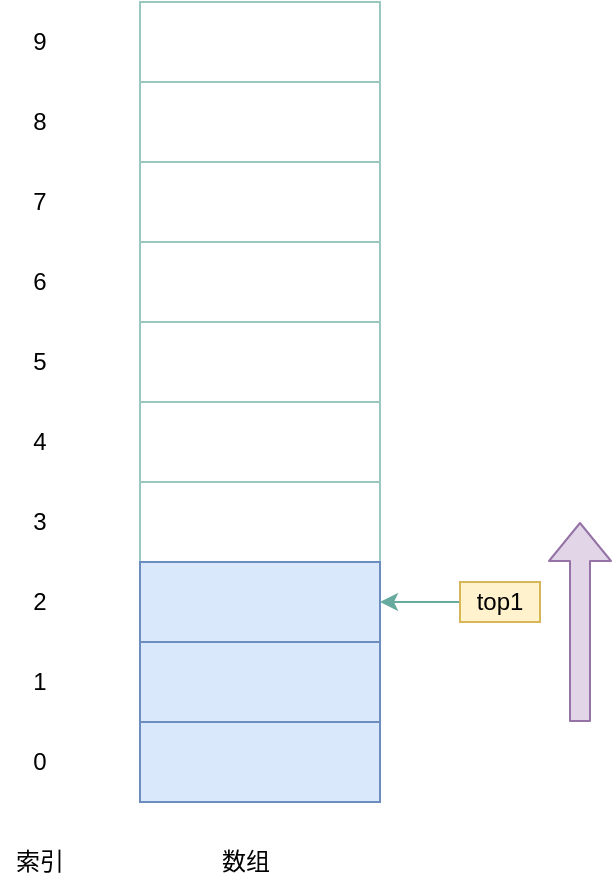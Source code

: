 <mxfile version="12.3.2" type="device" pages="1"><diagram id="Q98RCNjngxEsO4y_ILc-" name="Page-1"><mxGraphModel dx="946" dy="600" grid="1" gridSize="10" guides="1" tooltips="1" connect="1" arrows="1" fold="1" page="1" pageScale="1" pageWidth="827" pageHeight="1169" math="0" shadow="0"><root><mxCell id="0"/><mxCell id="1" parent="0"/><mxCell id="UFuRU1SD1LIcdkDpGnQ3-1" value="" style="rounded=0;whiteSpace=wrap;html=1;strokeColor=#9AC7BF;" vertex="1" parent="1"><mxGeometry x="360" y="120" width="120" height="40" as="geometry"/></mxCell><mxCell id="UFuRU1SD1LIcdkDpGnQ3-2" value="" style="rounded=0;whiteSpace=wrap;html=1;strokeColor=#9AC7BF;" vertex="1" parent="1"><mxGeometry x="360" y="160" width="120" height="40" as="geometry"/></mxCell><mxCell id="UFuRU1SD1LIcdkDpGnQ3-3" value="" style="rounded=0;whiteSpace=wrap;html=1;strokeColor=#9AC7BF;" vertex="1" parent="1"><mxGeometry x="360" y="200" width="120" height="40" as="geometry"/></mxCell><mxCell id="UFuRU1SD1LIcdkDpGnQ3-4" value="" style="rounded=0;whiteSpace=wrap;html=1;strokeColor=#9AC7BF;" vertex="1" parent="1"><mxGeometry x="360" y="240" width="120" height="40" as="geometry"/></mxCell><mxCell id="UFuRU1SD1LIcdkDpGnQ3-5" value="" style="rounded=0;whiteSpace=wrap;html=1;strokeColor=#9AC7BF;" vertex="1" parent="1"><mxGeometry x="360" y="280" width="120" height="40" as="geometry"/></mxCell><mxCell id="UFuRU1SD1LIcdkDpGnQ3-6" value="" style="rounded=0;whiteSpace=wrap;html=1;strokeColor=#6c8ebf;fillColor=#dae8fc;" vertex="1" parent="1"><mxGeometry x="360" y="320" width="120" height="40" as="geometry"/></mxCell><mxCell id="UFuRU1SD1LIcdkDpGnQ3-7" value="" style="rounded=0;whiteSpace=wrap;html=1;strokeColor=#6c8ebf;fillColor=#dae8fc;" vertex="1" parent="1"><mxGeometry x="360" y="360" width="120" height="40" as="geometry"/></mxCell><mxCell id="UFuRU1SD1LIcdkDpGnQ3-8" value="" style="rounded=0;whiteSpace=wrap;html=1;strokeColor=#6c8ebf;fillColor=#dae8fc;" vertex="1" parent="1"><mxGeometry x="360" y="400" width="120" height="40" as="geometry"/></mxCell><mxCell id="UFuRU1SD1LIcdkDpGnQ3-9" value="0" style="text;html=1;strokeColor=none;fillColor=none;align=center;verticalAlign=middle;whiteSpace=wrap;rounded=0;" vertex="1" parent="1"><mxGeometry x="290" y="410" width="40" height="20" as="geometry"/></mxCell><mxCell id="UFuRU1SD1LIcdkDpGnQ3-10" value="1" style="text;html=1;strokeColor=none;fillColor=none;align=center;verticalAlign=middle;whiteSpace=wrap;rounded=0;" vertex="1" parent="1"><mxGeometry x="290" y="370" width="40" height="20" as="geometry"/></mxCell><mxCell id="UFuRU1SD1LIcdkDpGnQ3-11" value="2" style="text;html=1;strokeColor=none;fillColor=none;align=center;verticalAlign=middle;whiteSpace=wrap;rounded=0;" vertex="1" parent="1"><mxGeometry x="290" y="330" width="40" height="20" as="geometry"/></mxCell><mxCell id="UFuRU1SD1LIcdkDpGnQ3-12" value="3" style="text;html=1;strokeColor=none;fillColor=none;align=center;verticalAlign=middle;whiteSpace=wrap;rounded=0;" vertex="1" parent="1"><mxGeometry x="290" y="290" width="40" height="20" as="geometry"/></mxCell><mxCell id="UFuRU1SD1LIcdkDpGnQ3-13" value="4" style="text;html=1;strokeColor=none;fillColor=none;align=center;verticalAlign=middle;whiteSpace=wrap;rounded=0;" vertex="1" parent="1"><mxGeometry x="290" y="250" width="40" height="20" as="geometry"/></mxCell><mxCell id="UFuRU1SD1LIcdkDpGnQ3-14" value="5" style="text;html=1;strokeColor=none;fillColor=none;align=center;verticalAlign=middle;whiteSpace=wrap;rounded=0;" vertex="1" parent="1"><mxGeometry x="290" y="210" width="40" height="20" as="geometry"/></mxCell><mxCell id="UFuRU1SD1LIcdkDpGnQ3-15" value="6" style="text;html=1;strokeColor=none;fillColor=none;align=center;verticalAlign=middle;whiteSpace=wrap;rounded=0;" vertex="1" parent="1"><mxGeometry x="290" y="170" width="40" height="20" as="geometry"/></mxCell><mxCell id="UFuRU1SD1LIcdkDpGnQ3-16" value="7" style="text;html=1;strokeColor=none;fillColor=none;align=center;verticalAlign=middle;whiteSpace=wrap;rounded=0;" vertex="1" parent="1"><mxGeometry x="290" y="130" width="40" height="20" as="geometry"/></mxCell><mxCell id="UFuRU1SD1LIcdkDpGnQ3-17" value="" style="rounded=0;whiteSpace=wrap;html=1;strokeColor=#9AC7BF;" vertex="1" parent="1"><mxGeometry x="360" y="80" width="120" height="40" as="geometry"/></mxCell><mxCell id="UFuRU1SD1LIcdkDpGnQ3-18" value="8" style="text;html=1;strokeColor=none;fillColor=none;align=center;verticalAlign=middle;whiteSpace=wrap;rounded=0;" vertex="1" parent="1"><mxGeometry x="290" y="90" width="40" height="20" as="geometry"/></mxCell><mxCell id="UFuRU1SD1LIcdkDpGnQ3-19" value="" style="rounded=0;whiteSpace=wrap;html=1;strokeColor=#9AC7BF;" vertex="1" parent="1"><mxGeometry x="360" y="40" width="120" height="40" as="geometry"/></mxCell><mxCell id="UFuRU1SD1LIcdkDpGnQ3-20" value="9" style="text;html=1;strokeColor=none;fillColor=none;align=center;verticalAlign=middle;whiteSpace=wrap;rounded=0;" vertex="1" parent="1"><mxGeometry x="290" y="50" width="40" height="20" as="geometry"/></mxCell><mxCell id="UFuRU1SD1LIcdkDpGnQ3-26" style="edgeStyle=orthogonalEdgeStyle;rounded=0;orthogonalLoop=1;jettySize=auto;html=1;entryX=1;entryY=0.5;entryDx=0;entryDy=0;strokeColor=#67AB9F;" edge="1" parent="1" source="UFuRU1SD1LIcdkDpGnQ3-23" target="UFuRU1SD1LIcdkDpGnQ3-6"><mxGeometry relative="1" as="geometry"/></mxCell><mxCell id="UFuRU1SD1LIcdkDpGnQ3-23" value="top1" style="text;html=1;strokeColor=#d6b656;fillColor=#fff2cc;align=center;verticalAlign=middle;whiteSpace=wrap;rounded=0;" vertex="1" parent="1"><mxGeometry x="520" y="330" width="40" height="20" as="geometry"/></mxCell><mxCell id="UFuRU1SD1LIcdkDpGnQ3-29" value="" style="shape=flexArrow;endArrow=classic;html=1;fillColor=#e1d5e7;strokeColor=#9673a6;" edge="1" parent="1"><mxGeometry width="50" height="50" relative="1" as="geometry"><mxPoint x="580" y="400" as="sourcePoint"/><mxPoint x="580" y="300" as="targetPoint"/></mxGeometry></mxCell><mxCell id="UFuRU1SD1LIcdkDpGnQ3-30" value="索引" style="text;html=1;strokeColor=none;fillColor=none;align=center;verticalAlign=middle;whiteSpace=wrap;rounded=0;" vertex="1" parent="1"><mxGeometry x="290" y="460" width="40" height="20" as="geometry"/></mxCell><mxCell id="UFuRU1SD1LIcdkDpGnQ3-31" value="数组" style="text;html=1;strokeColor=none;fillColor=none;align=center;verticalAlign=middle;whiteSpace=wrap;rounded=0;" vertex="1" parent="1"><mxGeometry x="393" y="460" width="40" height="20" as="geometry"/></mxCell></root></mxGraphModel></diagram></mxfile>